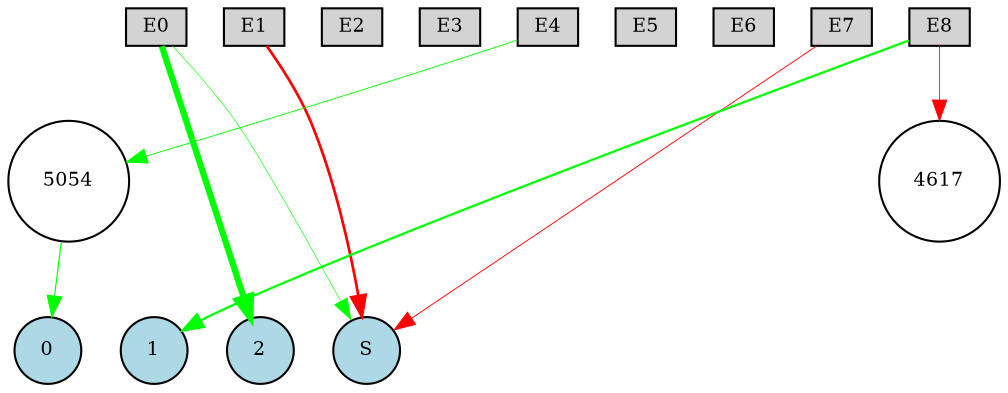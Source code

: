 digraph {
	node [fontsize=9 height=0.2 shape=circle width=0.2]
	subgraph inputs {
		node [shape=box style=filled]
		rank=source
		E0 [fillcolor=lightgray]
		E1 [fillcolor=lightgray]
		E0 -> E1 [style=invis]
		E2 [fillcolor=lightgray]
		E1 -> E2 [style=invis]
		E3 [fillcolor=lightgray]
		E2 -> E3 [style=invis]
		E4 [fillcolor=lightgray]
		E3 -> E4 [style=invis]
		E5 [fillcolor=lightgray]
		E4 -> E5 [style=invis]
		E6 [fillcolor=lightgray]
		E5 -> E6 [style=invis]
		E7 [fillcolor=lightgray]
		E6 -> E7 [style=invis]
		E8 [fillcolor=lightgray]
		E7 -> E8 [style=invis]
	}
	subgraph outputs {
		node [style=filled]
		rank=sink
		0 [fillcolor=lightblue fontsize=9 height=0.2 shape=circle width=0.2]
		1 [fillcolor=lightblue fontsize=9 height=0.2 shape=circle width=0.2]
		0 -> 1 [style=invis]
		2 [fillcolor=lightblue fontsize=9 height=0.2 shape=circle width=0.2]
		1 -> 2 [style=invis]
		S [fillcolor=lightblue fontsize=9 height=0.2 shape=circle width=0.2]
		2 -> S [style=invis]
	}
	5054 [fillcolor=white style=filled]
	E1 -> S [color=red penwidth=1.2910449562522537 style=solid]
	E0 -> 2 [color=green penwidth=2.9869750791309895 style=solid]
	E8 -> 1 [color=green penwidth=1.0675943186438086 style=solid]
	E7 -> S [color=red penwidth=0.4340779081016284 style=solid]
	E4 -> 5054 [color=green penwidth=0.4243424341070323 style=solid]
	5054 -> 0 [color=green penwidth=0.5613574093062605 style=solid]
	E8 -> 4617 [color=red penwidth=0.3867759858756423 style=solid]
	E0 -> S [color=green penwidth=0.3007676338243408 style=solid]
}
